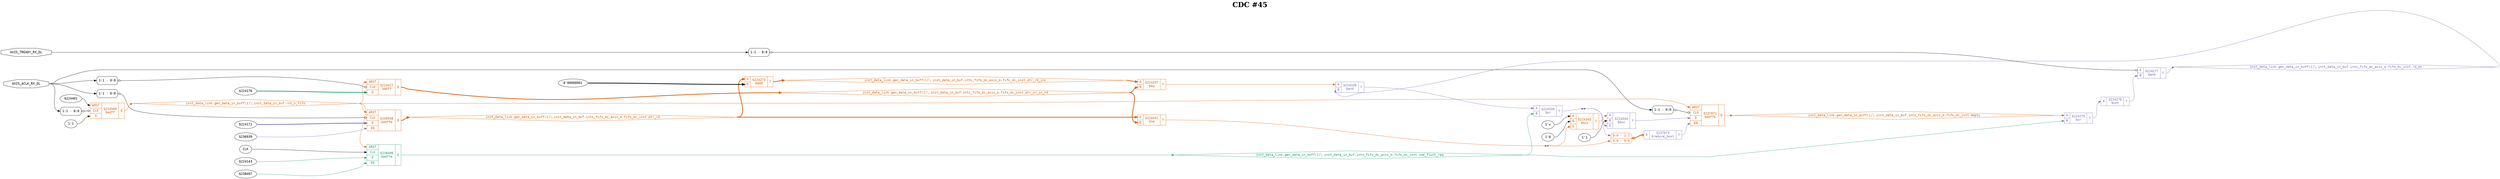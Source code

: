 digraph "spacefibre_light_top" {
label=<<b>CDC #45</b>>;
labelloc="t"
fontsize="30"
node ["fontname"="Courier"]
edge ["fontname"="Courier"]
rankdir="LR";
remincross=true;
n10 [ shape=octagon, label="AXIS_ACLK_RX_DL", color="black", fontcolor="black", href="/src/ip_spacefibre_light_top/spacefibre_light_top.vhd#65" ];
n11 [ shape=octagon, label="AXIS_TREADY_RX_DL", color="black", fontcolor="black", href="/src/ip_spacefibre_light_top/spacefibre_light_top.vhd#66" ];
n12 [ shape=diamond, label="inst_data_link.gen_data_in_buff(1)&#9586;.inst_data_in_buf.ints_fifo_dc_axis_m.fifo_dc_inst.cmd_flush_req", colorscheme="dark28", color="1", fontcolor="1", href="/src/ip/fifo_dc/fifo_dc.vhd#111" ];
n13 [ shape=diamond, label="inst_data_link.gen_data_in_buff(1)&#9586;.inst_data_in_buf.ints_fifo_dc_axis_m.fifo_dc_inst.empty", colorscheme="dark28", color="2", fontcolor="2", href="/src/ip/fifo_dc/fifo_dc.vhd#129" ];
n14 [ shape=diamond, label="inst_data_link.gen_data_in_buff(1)&#9586;.inst_data_in_buf.ints_fifo_dc_axis_m.fifo_dc_inst.ptr_rd", colorscheme="dark28", color="2", fontcolor="2", href="/src/ip/fifo_dc/fifo_dc.vhd#98" ];
n15 [ shape=diamond, label="inst_data_link.gen_data_in_buff(1)&#9586;.inst_data_in_buf.ints_fifo_dc_axis_m.fifo_dc_inst.ptr_rd_inc", colorscheme="dark28", color="2", fontcolor="2", href="/src/ip/fifo_dc/fifo_dc.vhd#99" ];
n16 [ shape=diamond, label="inst_data_link.gen_data_in_buff(1)&#9586;.inst_data_in_buf.ints_fifo_dc_axis_m.fifo_dc_inst.ptr_wr_in_rd", colorscheme="dark28", color="2", fontcolor="2", href="/src/ip/fifo_dc/fifo_dc.vhd#105" ];
n17 [ shape=diamond, label="inst_data_link.gen_data_in_buff(1)&#9586;.inst_data_in_buf.ints_fifo_dc_axis_m.fifo_dc_inst.rd_en", colorscheme="dark28", color="3", fontcolor="3", href="/src/ip/fifo_dc/fifo_dc.vhd#124" ];
n18 [ shape=diamond, label="inst_data_link.gen_data_in_buff(1)&#9586;.inst_data_in_buf.rst_n_fifo", colorscheme="dark28", color="2", fontcolor="2", href="/src/module_data_link/data_in_buf.vhd#142" ];
{ rank="source"; n10; n11;}
{ rank="sink";}
v1 [ label="$224172" ];
v2 [ label="$236939" ];
c24 [ shape=record, label="{{<p19> ARST|<p20> CLK|<p21> D|<p22> EN}|$236938\n$adffe|{<p23> Q}}", colorscheme="dark28", color="2", fontcolor="2" , href="/src/ip/fifo_dc/fifo_dc.vhd#321"  ];
x0 [ shape=record, style=rounded, label="<s0> 1:1 - 0:0 ", color="black", fontcolor="black" ];
x0:e -> c24:p20:w [arrowhead=odiamond, arrowtail=odiamond, dir=both, color="black", fontcolor="black", label=""];
c25 [ shape=record, label="{{<p19> ARST|<p20> CLK|<p21> D|<p22> EN}|$237071\n$adffe|{<p23> Q}}", colorscheme="dark28", color="2", fontcolor="2" , href="/src/ip/fifo_dc/fifo_dc.vhd#378"  ];
x3 [ shape=record, style=rounded, label="<s0> 1:1 - 0:0 ", color="black", fontcolor="black" ];
x3:e -> c25:p20:w [arrowhead=odiamond, arrowtail=odiamond, dir=both, color="black", fontcolor="black", label=""];
v4 [ label="CLK" ];
v5 [ label="$224143" ];
v6 [ label="$238407" ];
c26 [ shape=record, label="{{<p19> ARST|<p20> CLK|<p21> D|<p22> EN}|$238406\n$adffe|{<p23> Q}}", colorscheme="dark28", color="1", fontcolor="1" , href="/src/ip/fifo_dc/fifo_dc.vhd#440"  ];
c29 [ shape=record, label="{{<p27> A}|$237073\n$reduce_bool|{<p28> Y}}", colorscheme="dark28", color="3", fontcolor="3" ];
x7 [ shape=record, style=rounded, label="<s1> 0:0 - 1:1 |<s0> 0:0 - 0:0 ", colorscheme="dark28", color="2", fontcolor="2" ];
x7:e -> c29:p27:w [arrowhead=odiamond, arrowtail=odiamond, dir=both, colorscheme="dark28", color="2", fontcolor="2", style="setlinewidth(3)", label=""];
v8 [ label="$224401" ];
v10 [ label="1'1" ];
c30 [ shape=record, label="{{<p19> ARST|<p20> CLK|<p21> D}|$224568\n$adff|{<p23> Q}}", colorscheme="dark28", color="2", fontcolor="2" , href="/src/module_data_link/data_in_buf.vhd#194"  ];
x9 [ shape=record, style=rounded, label="<s0> 1:1 - 0:0 ", color="black", fontcolor="black" ];
x9:e -> c30:p20:w [arrowhead=odiamond, arrowtail=odiamond, dir=both, color="black", fontcolor="black", label=""];
v11 [ label="8'00000001" ];
c32 [ shape=record, label="{{<p27> A|<p31> B}|$224273\n$add|{<p28> Y}}", colorscheme="dark28", color="2", fontcolor="2" , href="/src/ip/fifo_dc/fifo_dc.vhd#289"  ];
c33 [ shape=record, label="{{<p27> A|<p31> B}|$224337\n$eq|{<p28> Y}}", colorscheme="dark28", color="2", fontcolor="2" , href="/src/ip/fifo_dc/fifo_dc.vhd#383"  ];
c34 [ shape=record, label="{{<p27> A|<p31> B}|$224338\n$and|{<p28> Y}}", colorscheme="dark28", color="3", fontcolor="3" , href="/src/ip/fifo_dc/fifo_dc.vhd#383"  ];
c35 [ shape=record, label="{{<p27> A|<p31> B}|$224339\n$or|{<p28> Y}}", colorscheme="dark28", color="3", fontcolor="3" , href="/src/ip/fifo_dc/fifo_dc.vhd#383"  ];
v12 [ label="1'x" ];
v13 [ label="1'0" ];
c37 [ shape=record, label="{{<p27> A|<p31> B|<p36> S}|$224343\n$mux|{<p28> Y}}", colorscheme="dark28", color="2", fontcolor="2" , href="/src/ip/fifo_dc/fifo_dc.vhd#383"  ];
v14 [ label="1'1" ];
c38 [ shape=record, label="{{<p27> A|<p31> B|<p36> S}|$224344\n$mux|{<p28> Y}}", colorscheme="dark28", color="3", fontcolor="3" , href="/src/ip/fifo_dc/fifo_dc.vhd#383"  ];
c39 [ shape=record, label="{{<p27> A|<p31> B}|$224275\n$or|{<p28> Y}}", colorscheme="dark28", color="3", fontcolor="3" , href="/src/ip/fifo_dc/fifo_dc.vhd#290"  ];
c40 [ shape=record, label="{{<p27> A}|$224276\n$not|{<p28> Y}}", colorscheme="dark28", color="3", fontcolor="3" , href="/src/ip/fifo_dc/fifo_dc.vhd#290"  ];
c41 [ shape=record, label="{{<p27> A|<p31> B}|$224277\n$and|{<p28> Y}}", colorscheme="dark28", color="3", fontcolor="3" , href="/src/ip/fifo_dc/fifo_dc.vhd#290"  ];
x15 [ shape=record, style=rounded, label="<s0> 1:1 - 0:0 ", color="black", fontcolor="black" ];
x15:e -> c41:p27:w [arrowhead=odiamond, arrowtail=odiamond, dir=both, color="black", fontcolor="black", label=""];
c42 [ shape=record, label="{{<p27> A|<p31> B}|$224341\n$ne|{<p28> Y}}", colorscheme="dark28", color="2", fontcolor="2" , href="/src/ip/fifo_dc/fifo_dc.vhd#385"  ];
v17 [ label="$224176" ];
c43 [ shape=record, label="{{<p19> ARST|<p20> CLK|<p21> D}|$224327\n$adff|{<p23> Q}}", colorscheme="dark28", color="2", fontcolor="2" , href="/src/ip/fifo_dc/fifo_dc.vhd#344"  ];
x16 [ shape=record, style=rounded, label="<s0> 1:1 - 0:0 ", color="black", fontcolor="black" ];
x16:e -> c43:p20:w [arrowhead=odiamond, arrowtail=odiamond, dir=both, color="black", fontcolor="black", label=""];
c29:p28:e -> c25:p22:w [colorscheme="dark28", color="3", fontcolor="3", label=""];
n10:e -> x0:s0:w [color="black", fontcolor="black", label=""];
n10:e -> x16:s0:w [color="black", fontcolor="black", label=""];
n10:e -> x3:s0:w [color="black", fontcolor="black", label=""];
n10:e -> x9:s0:w [color="black", fontcolor="black", label=""];
n11:e -> x15:s0:w [color="black", fontcolor="black", label=""];
c26:p23:e -> n12:w [colorscheme="dark28", color="1", fontcolor="1", label=""];
n12:e -> c35:p31:w [colorscheme="dark28", color="1", fontcolor="1", label=""];
n12:e -> c39:p31:w [colorscheme="dark28", color="1", fontcolor="1", label=""];
c25:p23:e -> n13:w [colorscheme="dark28", color="2", fontcolor="2", label=""];
n13:e -> c39:p27:w [colorscheme="dark28", color="2", fontcolor="2", label=""];
c24:p23:e -> n14:w [colorscheme="dark28", color="2", fontcolor="2", style="setlinewidth(3)", label=""];
n14:e -> c32:p27:w [colorscheme="dark28", color="2", fontcolor="2", style="setlinewidth(3)", label=""];
n14:e -> c42:p27:w [colorscheme="dark28", color="2", fontcolor="2", style="setlinewidth(3)", label=""];
c32:p28:e -> n15:w [colorscheme="dark28", color="2", fontcolor="2", style="setlinewidth(3)", label=""];
n15:e -> c33:p27:w [colorscheme="dark28", color="2", fontcolor="2", style="setlinewidth(3)", label=""];
c43:p23:e -> n16:w [colorscheme="dark28", color="2", fontcolor="2", style="setlinewidth(3)", label=""];
n16:e -> c33:p31:w [colorscheme="dark28", color="2", fontcolor="2", style="setlinewidth(3)", label=""];
n16:e -> c42:p31:w [colorscheme="dark28", color="2", fontcolor="2", style="setlinewidth(3)", label=""];
c41:p28:e -> n17:w [colorscheme="dark28", color="3", fontcolor="3", label=""];
n17:e -> c34:p31:w [colorscheme="dark28", color="3", fontcolor="3", label=""];
c30:p23:e -> n18:w [colorscheme="dark28", color="2", fontcolor="2", label=""];
n18:e -> c24:p19:w [colorscheme="dark28", color="2", fontcolor="2", label=""];
n18:e -> c25:p19:w [colorscheme="dark28", color="2", fontcolor="2", label=""];
n18:e -> c26:p19:w [colorscheme="dark28", color="2", fontcolor="2", label=""];
n18:e -> c43:p19:w [colorscheme="dark28", color="2", fontcolor="2", label=""];
c39:p28:e -> c40:p27:w [colorscheme="dark28", color="3", fontcolor="3", label=""];
c40:p28:e -> c41:p31:w [colorscheme="dark28", color="3", fontcolor="3", label=""];
c33:p28:e -> c34:p27:w [colorscheme="dark28", color="2", fontcolor="2", label=""];
c34:p28:e -> c35:p27:w [colorscheme="dark28", color="3", fontcolor="3", label=""];
n6 [ shape=point ];
c35:p28:e -> n6:w [colorscheme="dark28", color="3", fontcolor="3", label=""];
n6:e -> c38:p36:w [colorscheme="dark28", color="3", fontcolor="3", label=""];
n6:e -> x7:s1:w [colorscheme="dark28", color="3", fontcolor="3", label=""];
n7 [ shape=point ];
c42:p28:e -> n7:w [colorscheme="dark28", color="2", fontcolor="2", label=""];
n7:e -> c37:p36:w [colorscheme="dark28", color="2", fontcolor="2", label=""];
n7:e -> x7:s0:w [colorscheme="dark28", color="2", fontcolor="2", label=""];
c37:p28:e -> c38:p27:w [colorscheme="dark28", color="2", fontcolor="2", label=""];
c38:p28:e -> c25:p21:w [colorscheme="dark28", color="3", fontcolor="3", label=""];
v1:e -> c24:p21:w [colorscheme="dark28", color="3", fontcolor="3", style="setlinewidth(3)", label=""];
v10:e -> c30:p21:w [color="black", fontcolor="black", label=""];
v11:e -> c32:p31:w [color="black", fontcolor="black", style="setlinewidth(3)", label=""];
v12:e -> c37:p27:w [color="black", fontcolor="black", label=""];
v13:e -> c37:p31:w [color="black", fontcolor="black", label=""];
v14:e -> c38:p31:w [color="black", fontcolor="black", label=""];
v17:e -> c43:p21:w [colorscheme="dark28", color="1", fontcolor="1", style="setlinewidth(3)", label=""];
v2:e -> c24:p22:w [colorscheme="dark28", color="3", fontcolor="3", label=""];
v4:e -> c26:p20:w [color="black", fontcolor="black", label=""];
v5:e -> c26:p21:w [colorscheme="dark28", color="1", fontcolor="1", label=""];
v6:e -> c26:p22:w [colorscheme="dark28", color="1", fontcolor="1", label=""];
v8:e -> c30:p19:w [color="black", fontcolor="black", label=""];
}

